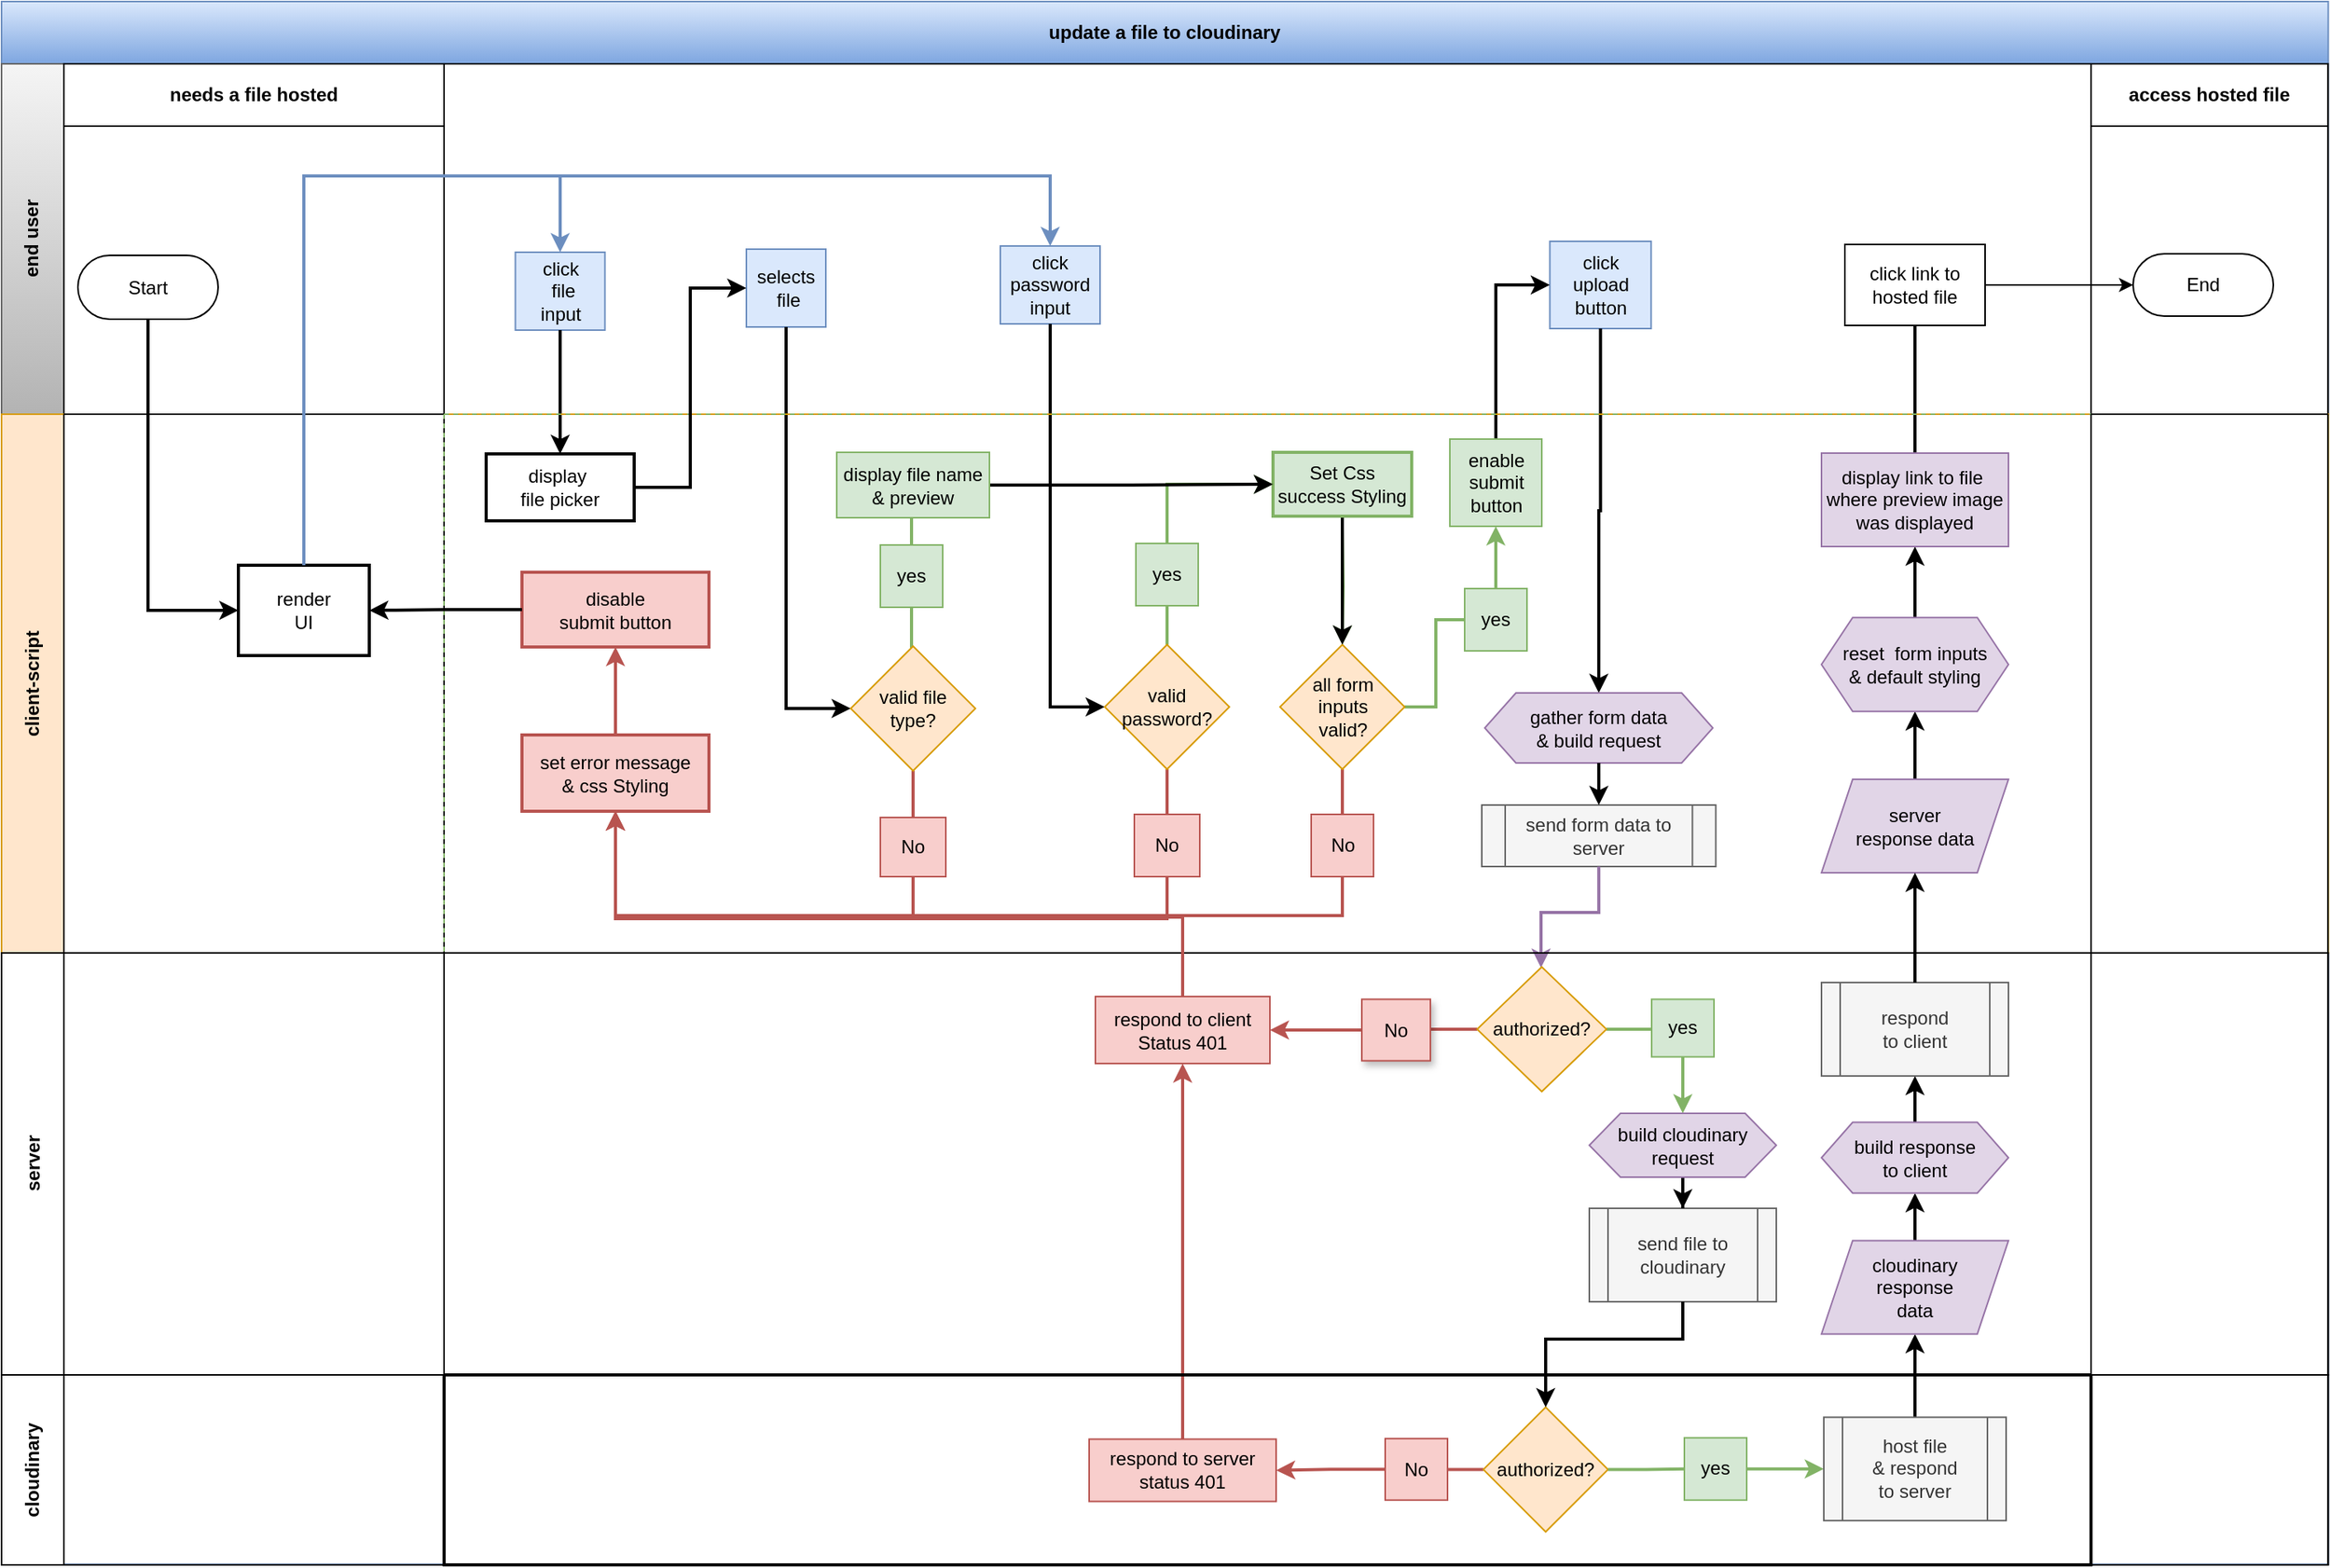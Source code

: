 <mxfile version="15.9.4" type="github">
  <diagram id="kgpKYQtTHZ0yAKxKKP6v" name="Page-1">
    <mxGraphModel dx="1369" dy="699" grid="0" gridSize="10" guides="1" tooltips="1" connect="1" arrows="1" fold="1" page="1" pageScale="1" pageWidth="850" pageHeight="1100" math="0" shadow="0">
      <root>
        <mxCell id="0" />
        <mxCell id="1" parent="0" />
        <mxCell id="3nuBFxr9cyL0pnOWT2aG-1" value="update a file to cloudinary" style="shape=table;childLayout=tableLayout;rowLines=0;columnLines=0;startSize=40;html=1;whiteSpace=wrap;collapsible=0;recursiveResize=0;expand=0;fontStyle=1;movable=0;strokeWidth=1;fillColor=#dae8fc;strokeColor=#6c8ebf;gradientColor=#7ea6e0;" parent="1" vertex="1">
          <mxGeometry x="40" y="34" width="1493.243" height="1003.595" as="geometry" />
        </mxCell>
        <mxCell id="3nuBFxr9cyL0pnOWT2aG-3" value="end user" style="swimlane;horizontal=0;points=[[0,0.5],[1,0.5]];portConstraint=eastwest;startSize=40;html=1;whiteSpace=wrap;collapsible=0;recursiveResize=0;expand=0;fillColor=#f5f5f5;gradientColor=#b3b3b3;strokeColor=#666666;" parent="3nuBFxr9cyL0pnOWT2aG-1" vertex="1">
          <mxGeometry y="40" width="1493.243" height="225" as="geometry" />
        </mxCell>
        <mxCell id="3nuBFxr9cyL0pnOWT2aG-4" value="needs a file hosted" style="swimlane;connectable=0;startSize=40;html=1;whiteSpace=wrap;collapsible=0;recursiveResize=0;expand=0;" parent="3nuBFxr9cyL0pnOWT2aG-3" vertex="1">
          <mxGeometry x="40" width="244" height="225" as="geometry">
            <mxRectangle width="244" height="225" as="alternateBounds" />
          </mxGeometry>
        </mxCell>
        <mxCell id="3nuBFxr9cyL0pnOWT2aG-6" value="Start" style="rounded=1;whiteSpace=wrap;html=1;arcSize=50;" parent="3nuBFxr9cyL0pnOWT2aG-4" vertex="1">
          <mxGeometry x="9" y="123" width="90" height="41" as="geometry" />
        </mxCell>
        <mxCell id="3nuBFxr9cyL0pnOWT2aG-8" value="" style="swimlane;connectable=0;startSize=225;html=1;whiteSpace=wrap;collapsible=0;recursiveResize=0;expand=0;swimlaneLine=1;shadow=0;" parent="3nuBFxr9cyL0pnOWT2aG-3" vertex="1">
          <mxGeometry x="284" width="1057" height="225" as="geometry">
            <mxRectangle width="1057" height="225" as="alternateBounds" />
          </mxGeometry>
        </mxCell>
        <mxCell id="3nuBFxr9cyL0pnOWT2aG-9" value="click&lt;br&gt;&amp;nbsp;file &lt;br&gt;input" style="rounded=0;whiteSpace=wrap;html=1;fillColor=#dae8fc;strokeColor=#6c8ebf;" parent="3nuBFxr9cyL0pnOWT2aG-8" vertex="1">
          <mxGeometry x="45.75" y="121" width="57.5" height="50" as="geometry" />
        </mxCell>
        <mxCell id="3nuBFxr9cyL0pnOWT2aG-10" value="selects&lt;br&gt;&amp;nbsp;file" style="rounded=0;whiteSpace=wrap;html=1;fillColor=#dae8fc;strokeColor=#6c8ebf;" parent="3nuBFxr9cyL0pnOWT2aG-8" vertex="1">
          <mxGeometry x="194" y="119" width="51" height="50" as="geometry" />
        </mxCell>
        <mxCell id="7seNP1Z2jiMKAIhSUA_z-25" value="click &lt;br&gt;upload &lt;br&gt;button" style="rounded=0;whiteSpace=wrap;html=1;fillColor=#dae8fc;strokeColor=#6c8ebf;" vertex="1" parent="3nuBFxr9cyL0pnOWT2aG-8">
          <mxGeometry x="709.68" y="114" width="65" height="56" as="geometry" />
        </mxCell>
        <mxCell id="7seNP1Z2jiMKAIhSUA_z-216" value="click password input" style="rounded=0;whiteSpace=wrap;html=1;fillColor=#dae8fc;strokeColor=#6c8ebf;" vertex="1" parent="3nuBFxr9cyL0pnOWT2aG-8">
          <mxGeometry x="357" y="117" width="64" height="50" as="geometry" />
        </mxCell>
        <mxCell id="3nuBFxr9cyL0pnOWT2aG-13" value="click link to hosted file" style="rounded=0;whiteSpace=wrap;html=1;" parent="3nuBFxr9cyL0pnOWT2aG-8" vertex="1">
          <mxGeometry x="899" y="116" width="90" height="52" as="geometry" />
        </mxCell>
        <mxCell id="3nuBFxr9cyL0pnOWT2aG-11" value="access hosted file" style="swimlane;connectable=0;startSize=40;html=1;whiteSpace=wrap;collapsible=0;recursiveResize=0;expand=0;" parent="3nuBFxr9cyL0pnOWT2aG-3" vertex="1">
          <mxGeometry x="1341" width="152" height="225" as="geometry">
            <mxRectangle width="152" height="225" as="alternateBounds" />
          </mxGeometry>
        </mxCell>
        <mxCell id="3nuBFxr9cyL0pnOWT2aG-14" value="End" style="rounded=1;whiteSpace=wrap;html=1;arcSize=50;" parent="3nuBFxr9cyL0pnOWT2aG-11" vertex="1">
          <mxGeometry x="27" y="122" width="90" height="40" as="geometry" />
        </mxCell>
        <mxCell id="3nuBFxr9cyL0pnOWT2aG-12" style="edgeStyle=orthogonalEdgeStyle;rounded=0;orthogonalLoop=1;jettySize=auto;html=1;" parent="3nuBFxr9cyL0pnOWT2aG-3" source="3nuBFxr9cyL0pnOWT2aG-13" target="3nuBFxr9cyL0pnOWT2aG-14" edge="1">
          <mxGeometry relative="1" as="geometry" />
        </mxCell>
        <mxCell id="3nuBFxr9cyL0pnOWT2aG-2" value="" style="edgeStyle=orthogonalEdgeStyle;rounded=0;orthogonalLoop=1;jettySize=auto;html=1;exitX=0.5;exitY=1;exitDx=0;exitDy=0;strokeWidth=2;entryX=0;entryY=0.5;entryDx=0;entryDy=0;" parent="3nuBFxr9cyL0pnOWT2aG-1" source="3nuBFxr9cyL0pnOWT2aG-6" target="7seNP1Z2jiMKAIhSUA_z-421" edge="1">
          <mxGeometry relative="1" as="geometry">
            <mxPoint x="177" y="200" as="sourcePoint" />
            <mxPoint x="171" y="408" as="targetPoint" />
          </mxGeometry>
        </mxCell>
        <mxCell id="7seNP1Z2jiMKAIhSUA_z-327" style="edgeStyle=orthogonalEdgeStyle;rounded=0;orthogonalLoop=1;jettySize=auto;html=1;exitX=0.5;exitY=0;exitDx=0;exitDy=0;entryX=0;entryY=0.5;entryDx=0;entryDy=0;strokeColor=#000000;strokeWidth=2;" edge="1" parent="3nuBFxr9cyL0pnOWT2aG-1" source="7seNP1Z2jiMKAIhSUA_z-201" target="7seNP1Z2jiMKAIhSUA_z-25">
          <mxGeometry relative="1" as="geometry" />
        </mxCell>
        <mxCell id="7seNP1Z2jiMKAIhSUA_z-315" style="edgeStyle=orthogonalEdgeStyle;rounded=0;orthogonalLoop=1;jettySize=auto;html=1;exitX=0.5;exitY=1;exitDx=0;exitDy=0;strokeColor=#000000;strokeWidth=2;entryX=0;entryY=0.5;entryDx=0;entryDy=0;" edge="1" parent="3nuBFxr9cyL0pnOWT2aG-1" source="7seNP1Z2jiMKAIhSUA_z-216" target="7seNP1Z2jiMKAIhSUA_z-224">
          <mxGeometry relative="1" as="geometry" />
        </mxCell>
        <mxCell id="7seNP1Z2jiMKAIhSUA_z-313" style="edgeStyle=orthogonalEdgeStyle;rounded=0;orthogonalLoop=1;jettySize=auto;html=1;exitX=0.5;exitY=1;exitDx=0;exitDy=0;strokeColor=#000000;strokeWidth=2;entryX=0;entryY=0.5;entryDx=0;entryDy=0;" edge="1" parent="3nuBFxr9cyL0pnOWT2aG-1" source="3nuBFxr9cyL0pnOWT2aG-10" target="7seNP1Z2jiMKAIhSUA_z-162">
          <mxGeometry relative="1" as="geometry" />
        </mxCell>
        <mxCell id="7seNP1Z2jiMKAIhSUA_z-328" style="edgeStyle=orthogonalEdgeStyle;rounded=0;orthogonalLoop=1;jettySize=auto;html=1;exitX=0.5;exitY=1;exitDx=0;exitDy=0;strokeColor=#000000;strokeWidth=2;entryX=0.5;entryY=0;entryDx=0;entryDy=0;" edge="1" parent="3nuBFxr9cyL0pnOWT2aG-1" source="7seNP1Z2jiMKAIhSUA_z-25" target="7seNP1Z2jiMKAIhSUA_z-385">
          <mxGeometry relative="1" as="geometry">
            <mxPoint x="1202.68" y="476.5" as="targetPoint" />
          </mxGeometry>
        </mxCell>
        <mxCell id="7seNP1Z2jiMKAIhSUA_z-420" style="edgeStyle=orthogonalEdgeStyle;rounded=0;orthogonalLoop=1;jettySize=auto;html=1;exitX=0.5;exitY=1;exitDx=0;exitDy=0;entryX=0.5;entryY=0;entryDx=0;entryDy=0;strokeColor=#000000;strokeWidth=2;" edge="1" parent="3nuBFxr9cyL0pnOWT2aG-1" source="3nuBFxr9cyL0pnOWT2aG-9" target="7seNP1Z2jiMKAIhSUA_z-418">
          <mxGeometry relative="1" as="geometry" />
        </mxCell>
        <mxCell id="7seNP1Z2jiMKAIhSUA_z-430" style="edgeStyle=orthogonalEdgeStyle;rounded=0;orthogonalLoop=1;jettySize=auto;html=1;exitX=0.5;exitY=0;exitDx=0;exitDy=0;entryX=0.5;entryY=1;entryDx=0;entryDy=0;endArrow=none;endFill=0;strokeColor=#000000;strokeWidth=2;" edge="1" parent="3nuBFxr9cyL0pnOWT2aG-1" source="7seNP1Z2jiMKAIhSUA_z-424" target="3nuBFxr9cyL0pnOWT2aG-13">
          <mxGeometry relative="1" as="geometry" />
        </mxCell>
        <mxCell id="3nuBFxr9cyL0pnOWT2aG-15" value="client-script" style="swimlane;horizontal=0;points=[[0,0.5],[1,0.5]];portConstraint=eastwest;startSize=40;html=1;whiteSpace=wrap;collapsible=0;recursiveResize=0;expand=0;strokeWidth=1;fillColor=#ffe6cc;strokeColor=#d79b00;" parent="3nuBFxr9cyL0pnOWT2aG-1" vertex="1">
          <mxGeometry y="265" width="1493.243" height="346" as="geometry" />
        </mxCell>
        <mxCell id="3nuBFxr9cyL0pnOWT2aG-16" value="" style="swimlane;connectable=0;startSize=0;html=1;whiteSpace=wrap;collapsible=0;recursiveResize=0;expand=0;" parent="3nuBFxr9cyL0pnOWT2aG-15" vertex="1">
          <mxGeometry x="40" width="244" height="346" as="geometry">
            <mxRectangle width="244" height="346" as="alternateBounds" />
          </mxGeometry>
        </mxCell>
        <mxCell id="7seNP1Z2jiMKAIhSUA_z-421" value="render&lt;br&gt;UI" style="whiteSpace=wrap;html=1;fixedSize=1;rounded=0;shadow=0;glass=0;sketch=0;strokeWidth=2;fillColor=default;gradientColor=none;" vertex="1" parent="3nuBFxr9cyL0pnOWT2aG-16">
          <mxGeometry x="112" y="97" width="84" height="58" as="geometry" />
        </mxCell>
        <mxCell id="3nuBFxr9cyL0pnOWT2aG-18" value="" style="swimlane;connectable=0;startSize=0;html=1;whiteSpace=wrap;collapsible=0;recursiveResize=0;expand=0;movable=0;strokeWidth=1;dashed=1;fillColor=#d5e8d4;strokeColor=#82b366;" parent="3nuBFxr9cyL0pnOWT2aG-15" vertex="1">
          <mxGeometry x="284" width="1057" height="346" as="geometry">
            <mxRectangle width="1057" height="346" as="alternateBounds" />
          </mxGeometry>
        </mxCell>
        <mxCell id="7seNP1Z2jiMKAIhSUA_z-335" style="edgeStyle=orthogonalEdgeStyle;rounded=0;orthogonalLoop=1;jettySize=auto;html=1;exitX=0.5;exitY=0;exitDx=0;exitDy=0;entryX=0.5;entryY=1;entryDx=0;entryDy=0;strokeColor=#82b366;strokeWidth=2;fillColor=#d5e8d4;endArrow=none;endFill=0;" edge="1" parent="3nuBFxr9cyL0pnOWT2aG-18" source="7seNP1Z2jiMKAIhSUA_z-162" target="7seNP1Z2jiMKAIhSUA_z-174">
          <mxGeometry relative="1" as="geometry" />
        </mxCell>
        <mxCell id="7seNP1Z2jiMKAIhSUA_z-339" style="edgeStyle=orthogonalEdgeStyle;rounded=0;orthogonalLoop=1;jettySize=auto;html=1;exitX=0.5;exitY=1;exitDx=0;exitDy=0;entryX=0.5;entryY=0;entryDx=0;entryDy=0;strokeColor=#b85450;strokeWidth=2;fillColor=#f8cecc;endArrow=none;endFill=0;" edge="1" parent="3nuBFxr9cyL0pnOWT2aG-18" source="7seNP1Z2jiMKAIhSUA_z-162" target="7seNP1Z2jiMKAIhSUA_z-164">
          <mxGeometry relative="1" as="geometry" />
        </mxCell>
        <mxCell id="7seNP1Z2jiMKAIhSUA_z-162" value="valid file &lt;br&gt;type?" style="rhombus;whiteSpace=wrap;html=1;fillColor=#ffe6cc;strokeColor=#d79b00;" vertex="1" parent="3nuBFxr9cyL0pnOWT2aG-18">
          <mxGeometry x="261" y="149" width="80" height="80" as="geometry" />
        </mxCell>
        <mxCell id="7seNP1Z2jiMKAIhSUA_z-322" style="edgeStyle=orthogonalEdgeStyle;rounded=0;orthogonalLoop=1;jettySize=auto;html=1;exitX=0.5;exitY=1;exitDx=0;exitDy=0;entryX=0.5;entryY=0;entryDx=0;entryDy=0;strokeColor=#b85450;strokeWidth=2;fillColor=#f8cecc;endArrow=none;endFill=0;" edge="1" parent="3nuBFxr9cyL0pnOWT2aG-18" source="7seNP1Z2jiMKAIhSUA_z-186" target="7seNP1Z2jiMKAIhSUA_z-188">
          <mxGeometry relative="1" as="geometry" />
        </mxCell>
        <mxCell id="7seNP1Z2jiMKAIhSUA_z-325" style="edgeStyle=orthogonalEdgeStyle;rounded=0;orthogonalLoop=1;jettySize=auto;html=1;exitX=1;exitY=0.5;exitDx=0;exitDy=0;entryX=0;entryY=0.5;entryDx=0;entryDy=0;strokeColor=#82b366;strokeWidth=2;fillColor=#d5e8d4;endArrow=none;endFill=0;" edge="1" parent="3nuBFxr9cyL0pnOWT2aG-18" source="7seNP1Z2jiMKAIhSUA_z-186" target="7seNP1Z2jiMKAIhSUA_z-189">
          <mxGeometry relative="1" as="geometry" />
        </mxCell>
        <mxCell id="7seNP1Z2jiMKAIhSUA_z-186" value="all form&lt;br&gt;inputs&lt;br&gt;valid?" style="rhombus;whiteSpace=wrap;html=1;fillColor=#ffe6cc;strokeColor=#d79b00;" vertex="1" parent="3nuBFxr9cyL0pnOWT2aG-18">
          <mxGeometry x="536.5" y="148" width="80" height="80" as="geometry" />
        </mxCell>
        <mxCell id="7seNP1Z2jiMKAIhSUA_z-323" style="edgeStyle=orthogonalEdgeStyle;rounded=0;orthogonalLoop=1;jettySize=auto;html=1;entryX=0.5;entryY=1;entryDx=0;entryDy=0;strokeColor=#b85450;strokeWidth=2;fillColor=#f8cecc;" edge="1" parent="3nuBFxr9cyL0pnOWT2aG-18" source="7seNP1Z2jiMKAIhSUA_z-188" target="7seNP1Z2jiMKAIhSUA_z-415">
          <mxGeometry relative="1" as="geometry">
            <mxPoint x="234" y="145" as="targetPoint" />
            <Array as="points">
              <mxPoint x="577" y="322" />
              <mxPoint x="110" y="322" />
            </Array>
          </mxGeometry>
        </mxCell>
        <mxCell id="7seNP1Z2jiMKAIhSUA_z-188" value="No" style="whiteSpace=wrap;html=1;fillColor=#f8cecc;strokeColor=#b85450;" vertex="1" parent="3nuBFxr9cyL0pnOWT2aG-18">
          <mxGeometry x="556.5" y="257" width="40" height="40" as="geometry" />
        </mxCell>
        <mxCell id="7seNP1Z2jiMKAIhSUA_z-326" style="edgeStyle=orthogonalEdgeStyle;rounded=0;orthogonalLoop=1;jettySize=auto;html=1;exitX=0.5;exitY=0;exitDx=0;exitDy=0;entryX=0.5;entryY=1;entryDx=0;entryDy=0;strokeColor=#82b366;strokeWidth=2;fillColor=#d5e8d4;" edge="1" parent="3nuBFxr9cyL0pnOWT2aG-18" source="7seNP1Z2jiMKAIhSUA_z-189" target="7seNP1Z2jiMKAIhSUA_z-201">
          <mxGeometry relative="1" as="geometry" />
        </mxCell>
        <mxCell id="7seNP1Z2jiMKAIhSUA_z-189" value="yes" style="whiteSpace=wrap;html=1;fillColor=#d5e8d4;strokeColor=#82b366;" vertex="1" parent="3nuBFxr9cyL0pnOWT2aG-18">
          <mxGeometry x="655" y="112" width="40" height="40" as="geometry" />
        </mxCell>
        <mxCell id="7seNP1Z2jiMKAIhSUA_z-337" style="edgeStyle=orthogonalEdgeStyle;rounded=0;orthogonalLoop=1;jettySize=auto;html=1;exitX=0.5;exitY=0;exitDx=0;exitDy=0;strokeColor=#82b366;strokeWidth=2;fillColor=#d5e8d4;entryX=0.5;entryY=1;entryDx=0;entryDy=0;endArrow=none;endFill=0;" edge="1" parent="3nuBFxr9cyL0pnOWT2aG-18" source="7seNP1Z2jiMKAIhSUA_z-224" target="7seNP1Z2jiMKAIhSUA_z-226">
          <mxGeometry relative="1" as="geometry" />
        </mxCell>
        <mxCell id="7seNP1Z2jiMKAIhSUA_z-341" style="edgeStyle=orthogonalEdgeStyle;rounded=0;orthogonalLoop=1;jettySize=auto;html=1;exitX=0.5;exitY=1;exitDx=0;exitDy=0;entryX=0.5;entryY=0;entryDx=0;entryDy=0;strokeColor=#b85450;strokeWidth=2;fillColor=#f8cecc;endArrow=none;endFill=0;" edge="1" parent="3nuBFxr9cyL0pnOWT2aG-18" source="7seNP1Z2jiMKAIhSUA_z-224" target="7seNP1Z2jiMKAIhSUA_z-225">
          <mxGeometry relative="1" as="geometry" />
        </mxCell>
        <mxCell id="7seNP1Z2jiMKAIhSUA_z-224" value="valid&lt;br&gt;password?" style="rhombus;whiteSpace=wrap;html=1;fillColor=#ffe6cc;strokeColor=#d79b00;" vertex="1" parent="3nuBFxr9cyL0pnOWT2aG-18">
          <mxGeometry x="424" y="148" width="80" height="80" as="geometry" />
        </mxCell>
        <mxCell id="7seNP1Z2jiMKAIhSUA_z-342" style="edgeStyle=orthogonalEdgeStyle;rounded=0;orthogonalLoop=1;jettySize=auto;html=1;exitX=0.5;exitY=1;exitDx=0;exitDy=0;entryX=0.5;entryY=1;entryDx=0;entryDy=0;strokeColor=#b85450;strokeWidth=2;fillColor=#f8cecc;" edge="1" parent="3nuBFxr9cyL0pnOWT2aG-18" source="7seNP1Z2jiMKAIhSUA_z-225" target="7seNP1Z2jiMKAIhSUA_z-415">
          <mxGeometry relative="1" as="geometry">
            <mxPoint x="234" y="145" as="targetPoint" />
            <Array as="points">
              <mxPoint x="464" y="324" />
              <mxPoint x="110" y="324" />
            </Array>
          </mxGeometry>
        </mxCell>
        <mxCell id="7seNP1Z2jiMKAIhSUA_z-225" value="No" style="whiteSpace=wrap;html=1;fillColor=#f8cecc;strokeColor=#b85450;" vertex="1" parent="3nuBFxr9cyL0pnOWT2aG-18">
          <mxGeometry x="443" y="257" width="42" height="40" as="geometry" />
        </mxCell>
        <mxCell id="7seNP1Z2jiMKAIhSUA_z-414" style="edgeStyle=orthogonalEdgeStyle;rounded=0;orthogonalLoop=1;jettySize=auto;html=1;exitX=0.5;exitY=0;exitDx=0;exitDy=0;entryX=0;entryY=0.5;entryDx=0;entryDy=0;strokeColor=#82b366;strokeWidth=2;fillColor=#d5e8d4;" edge="1" parent="3nuBFxr9cyL0pnOWT2aG-18" source="7seNP1Z2jiMKAIhSUA_z-226" target="7seNP1Z2jiMKAIhSUA_z-410">
          <mxGeometry relative="1" as="geometry" />
        </mxCell>
        <mxCell id="7seNP1Z2jiMKAIhSUA_z-226" value="yes" style="whiteSpace=wrap;html=1;fillColor=#d5e8d4;strokeColor=#82b366;" vertex="1" parent="3nuBFxr9cyL0pnOWT2aG-18">
          <mxGeometry x="444" y="83" width="40" height="40" as="geometry" />
        </mxCell>
        <mxCell id="7seNP1Z2jiMKAIhSUA_z-340" style="edgeStyle=orthogonalEdgeStyle;rounded=0;orthogonalLoop=1;jettySize=auto;html=1;exitX=0.5;exitY=1;exitDx=0;exitDy=0;entryX=0.5;entryY=1;entryDx=0;entryDy=0;strokeColor=#b85450;strokeWidth=2;fillColor=#f8cecc;" edge="1" parent="3nuBFxr9cyL0pnOWT2aG-18" source="7seNP1Z2jiMKAIhSUA_z-164" target="7seNP1Z2jiMKAIhSUA_z-415">
          <mxGeometry relative="1" as="geometry">
            <mxPoint x="234" y="145" as="targetPoint" />
            <Array as="points">
              <mxPoint x="301" y="322" />
              <mxPoint x="110" y="322" />
            </Array>
          </mxGeometry>
        </mxCell>
        <mxCell id="7seNP1Z2jiMKAIhSUA_z-164" value="No" style="whiteSpace=wrap;html=1;fillColor=#f8cecc;strokeColor=#b85450;" vertex="1" parent="3nuBFxr9cyL0pnOWT2aG-18">
          <mxGeometry x="280" y="259" width="42" height="38" as="geometry" />
        </mxCell>
        <mxCell id="7seNP1Z2jiMKAIhSUA_z-427" value="" style="edgeStyle=orthogonalEdgeStyle;rounded=0;orthogonalLoop=1;jettySize=auto;html=1;strokeColor=#82b366;strokeWidth=2;fillColor=#d5e8d4;" edge="1" parent="3nuBFxr9cyL0pnOWT2aG-18" source="7seNP1Z2jiMKAIhSUA_z-174" target="7seNP1Z2jiMKAIhSUA_z-426">
          <mxGeometry relative="1" as="geometry" />
        </mxCell>
        <mxCell id="7seNP1Z2jiMKAIhSUA_z-174" value="yes" style="whiteSpace=wrap;html=1;fillColor=#d5e8d4;strokeColor=#82b366;shadow=0;" vertex="1" parent="3nuBFxr9cyL0pnOWT2aG-18">
          <mxGeometry x="280" y="84" width="40" height="40" as="geometry" />
        </mxCell>
        <mxCell id="7seNP1Z2jiMKAIhSUA_z-321" style="edgeStyle=orthogonalEdgeStyle;rounded=0;orthogonalLoop=1;jettySize=auto;html=1;exitX=0.5;exitY=1;exitDx=0;exitDy=0;strokeColor=#82b366;strokeWidth=2;fillColor=#d5e8d4;" edge="1" parent="3nuBFxr9cyL0pnOWT2aG-18" target="7seNP1Z2jiMKAIhSUA_z-186">
          <mxGeometry relative="1" as="geometry">
            <mxPoint x="576.5" y="72" as="sourcePoint" />
          </mxGeometry>
        </mxCell>
        <mxCell id="7seNP1Z2jiMKAIhSUA_z-201" value="enable&lt;br&gt;submit&lt;br&gt;button" style="whiteSpace=wrap;html=1;fillColor=#d5e8d4;strokeColor=#82b366;shadow=0;sketch=0;" vertex="1" parent="3nuBFxr9cyL0pnOWT2aG-18">
          <mxGeometry x="645.5" y="16" width="59" height="56" as="geometry" />
        </mxCell>
        <mxCell id="7seNP1Z2jiMKAIhSUA_z-369" value="send form data to server" style="shape=process;whiteSpace=wrap;html=1;backgroundOutline=1;rounded=0;fillColor=#f5f5f5;fontColor=#333333;strokeColor=#666666;" vertex="1" parent="3nuBFxr9cyL0pnOWT2aG-18">
          <mxGeometry x="666" y="251" width="150.18" height="39.5" as="geometry" />
        </mxCell>
        <mxCell id="7seNP1Z2jiMKAIhSUA_z-385" value="gather form data&lt;br&gt;&amp;amp; build request" style="shape=hexagon;perimeter=hexagonPerimeter2;whiteSpace=wrap;html=1;fixedSize=1;rounded=0;shadow=0;glass=0;sketch=0;strokeWidth=1;fillColor=#e1d5e7;strokeColor=#9673a6;" vertex="1" parent="3nuBFxr9cyL0pnOWT2aG-18">
          <mxGeometry x="667.91" y="179" width="146.36" height="45" as="geometry" />
        </mxCell>
        <mxCell id="7seNP1Z2jiMKAIhSUA_z-370" value="" style="edgeStyle=orthogonalEdgeStyle;rounded=0;orthogonalLoop=1;jettySize=auto;html=1;strokeColor=#000000;strokeWidth=2;exitX=0.5;exitY=1;exitDx=0;exitDy=0;" edge="1" parent="3nuBFxr9cyL0pnOWT2aG-18" source="7seNP1Z2jiMKAIhSUA_z-385" target="7seNP1Z2jiMKAIhSUA_z-369">
          <mxGeometry relative="1" as="geometry">
            <mxPoint x="699.18" y="225.5" as="sourcePoint" />
          </mxGeometry>
        </mxCell>
        <mxCell id="7seNP1Z2jiMKAIhSUA_z-423" value="" style="edgeStyle=orthogonalEdgeStyle;rounded=0;orthogonalLoop=1;jettySize=auto;html=1;strokeColor=#000000;strokeWidth=2;" edge="1" parent="3nuBFxr9cyL0pnOWT2aG-18" source="7seNP1Z2jiMKAIhSUA_z-408" target="7seNP1Z2jiMKAIhSUA_z-422">
          <mxGeometry relative="1" as="geometry" />
        </mxCell>
        <mxCell id="7seNP1Z2jiMKAIhSUA_z-408" value="server &lt;br&gt;response data" style="shape=parallelogram;perimeter=parallelogramPerimeter;whiteSpace=wrap;html=1;fixedSize=1;fillColor=#e1d5e7;strokeColor=#9673a6;rounded=0;shadow=0;glass=0;sketch=0;strokeWidth=1;" vertex="1" parent="3nuBFxr9cyL0pnOWT2aG-18">
          <mxGeometry x="884" y="234.5" width="120" height="60" as="geometry" />
        </mxCell>
        <mxCell id="7seNP1Z2jiMKAIhSUA_z-411" value="" style="edgeStyle=orthogonalEdgeStyle;rounded=0;orthogonalLoop=1;jettySize=auto;html=1;strokeColor=#000000;strokeWidth=2;" edge="1" parent="3nuBFxr9cyL0pnOWT2aG-18" source="7seNP1Z2jiMKAIhSUA_z-410" target="7seNP1Z2jiMKAIhSUA_z-186">
          <mxGeometry relative="1" as="geometry" />
        </mxCell>
        <mxCell id="7seNP1Z2jiMKAIhSUA_z-410" value="&lt;font face=&quot;helvetica&quot;&gt;Set Css&lt;br&gt;success Styling&lt;br&gt;&lt;/font&gt;" style="whiteSpace=wrap;html=1;fixedSize=1;rounded=0;shadow=0;glass=0;sketch=0;strokeWidth=2;fillColor=#d5e8d4;strokeColor=#82b366;" vertex="1" parent="3nuBFxr9cyL0pnOWT2aG-18">
          <mxGeometry x="532" y="24.5" width="89" height="41" as="geometry" />
        </mxCell>
        <mxCell id="7seNP1Z2jiMKAIhSUA_z-417" style="edgeStyle=orthogonalEdgeStyle;rounded=0;orthogonalLoop=1;jettySize=auto;html=1;exitX=0.5;exitY=0;exitDx=0;exitDy=0;entryX=0.5;entryY=1;entryDx=0;entryDy=0;strokeColor=#b85450;strokeWidth=2;fillColor=#f8cecc;" edge="1" parent="3nuBFxr9cyL0pnOWT2aG-18" source="7seNP1Z2jiMKAIhSUA_z-415" target="7seNP1Z2jiMKAIhSUA_z-416">
          <mxGeometry relative="1" as="geometry" />
        </mxCell>
        <mxCell id="7seNP1Z2jiMKAIhSUA_z-415" value="set error message&lt;br&gt;&amp;amp; css Styling" style="whiteSpace=wrap;html=1;fixedSize=1;rounded=0;shadow=0;glass=0;sketch=0;strokeWidth=2;fillColor=#f8cecc;strokeColor=#b85450;" vertex="1" parent="3nuBFxr9cyL0pnOWT2aG-18">
          <mxGeometry x="50" y="206" width="120" height="49" as="geometry" />
        </mxCell>
        <mxCell id="7seNP1Z2jiMKAIhSUA_z-416" value="disable&lt;br&gt;submit button" style="whiteSpace=wrap;html=1;fixedSize=1;rounded=0;shadow=0;glass=0;sketch=0;strokeWidth=2;fillColor=#f8cecc;strokeColor=#b85450;" vertex="1" parent="3nuBFxr9cyL0pnOWT2aG-18">
          <mxGeometry x="50" y="101.5" width="120" height="48" as="geometry" />
        </mxCell>
        <mxCell id="7seNP1Z2jiMKAIhSUA_z-418" value="display&amp;nbsp;&lt;br&gt;file picker" style="whiteSpace=wrap;html=1;fixedSize=1;rounded=0;shadow=0;glass=0;sketch=0;strokeWidth=2;fillColor=default;gradientColor=none;" vertex="1" parent="3nuBFxr9cyL0pnOWT2aG-18">
          <mxGeometry x="27" y="25.5" width="95" height="43" as="geometry" />
        </mxCell>
        <mxCell id="7seNP1Z2jiMKAIhSUA_z-425" value="" style="edgeStyle=orthogonalEdgeStyle;rounded=0;orthogonalLoop=1;jettySize=auto;html=1;strokeColor=#000000;strokeWidth=2;" edge="1" parent="3nuBFxr9cyL0pnOWT2aG-18" source="7seNP1Z2jiMKAIhSUA_z-422" target="7seNP1Z2jiMKAIhSUA_z-424">
          <mxGeometry relative="1" as="geometry" />
        </mxCell>
        <mxCell id="7seNP1Z2jiMKAIhSUA_z-422" value="reset&amp;nbsp; form inputs&lt;br&gt;&amp;amp; default styling" style="shape=hexagon;perimeter=hexagonPerimeter2;whiteSpace=wrap;html=1;fixedSize=1;fillColor=#e1d5e7;strokeColor=#9673a6;rounded=0;shadow=0;glass=0;sketch=0;strokeWidth=1;" vertex="1" parent="3nuBFxr9cyL0pnOWT2aG-18">
          <mxGeometry x="884" y="130.63" width="120" height="60.25" as="geometry" />
        </mxCell>
        <mxCell id="7seNP1Z2jiMKAIhSUA_z-424" value="display link to file&amp;nbsp;&lt;br&gt;where preview image&lt;br&gt;was displayed" style="whiteSpace=wrap;html=1;fillColor=#e1d5e7;strokeColor=#9673a6;rounded=0;shadow=0;glass=0;sketch=0;strokeWidth=1;" vertex="1" parent="3nuBFxr9cyL0pnOWT2aG-18">
          <mxGeometry x="884" y="25.005" width="120" height="60" as="geometry" />
        </mxCell>
        <mxCell id="7seNP1Z2jiMKAIhSUA_z-428" style="edgeStyle=orthogonalEdgeStyle;rounded=0;orthogonalLoop=1;jettySize=auto;html=1;exitX=1;exitY=0.5;exitDx=0;exitDy=0;entryX=0;entryY=0.5;entryDx=0;entryDy=0;strokeColor=#000000;strokeWidth=2;" edge="1" parent="3nuBFxr9cyL0pnOWT2aG-18" source="7seNP1Z2jiMKAIhSUA_z-426" target="7seNP1Z2jiMKAIhSUA_z-410">
          <mxGeometry relative="1" as="geometry" />
        </mxCell>
        <mxCell id="7seNP1Z2jiMKAIhSUA_z-426" value="display file name &amp;amp; preview" style="whiteSpace=wrap;html=1;fillColor=#d5e8d4;strokeColor=#82b366;shadow=0;" vertex="1" parent="3nuBFxr9cyL0pnOWT2aG-18">
          <mxGeometry x="252" y="24.5" width="98" height="42" as="geometry" />
        </mxCell>
        <mxCell id="3nuBFxr9cyL0pnOWT2aG-23" value="" style="swimlane;connectable=0;startSize=0;html=1;whiteSpace=wrap;collapsible=0;recursiveResize=0;expand=0;" parent="3nuBFxr9cyL0pnOWT2aG-15" vertex="1">
          <mxGeometry x="1341" width="152" height="346" as="geometry">
            <mxRectangle width="152" height="346" as="alternateBounds" />
          </mxGeometry>
        </mxCell>
        <mxCell id="7seNP1Z2jiMKAIhSUA_z-312" style="edgeStyle=orthogonalEdgeStyle;rounded=0;orthogonalLoop=1;jettySize=auto;html=1;exitX=0;exitY=0.5;exitDx=0;exitDy=0;entryX=1;entryY=0.5;entryDx=0;entryDy=0;strokeColor=#000000;strokeWidth=2;" edge="1" parent="3nuBFxr9cyL0pnOWT2aG-15" source="7seNP1Z2jiMKAIhSUA_z-416" target="7seNP1Z2jiMKAIhSUA_z-421">
          <mxGeometry relative="1" as="geometry">
            <mxPoint x="302" y="125" as="sourcePoint" />
            <mxPoint x="251" y="125.5" as="targetPoint" />
          </mxGeometry>
        </mxCell>
        <mxCell id="7seNP1Z2jiMKAIhSUA_z-297" style="edgeStyle=orthogonalEdgeStyle;orthogonalLoop=1;jettySize=auto;html=1;exitX=0.5;exitY=1;exitDx=0;exitDy=0;strokeWidth=2;fillColor=#e1d5e7;strokeColor=#9673a6;rounded=0;" edge="1" parent="3nuBFxr9cyL0pnOWT2aG-1" source="7seNP1Z2jiMKAIhSUA_z-369" target="7seNP1Z2jiMKAIhSUA_z-160">
          <mxGeometry relative="1" as="geometry">
            <mxPoint x="1225.5" y="834" as="targetPoint" />
            <Array as="points">
              <mxPoint x="1025" y="585" />
              <mxPoint x="988" y="585" />
            </Array>
          </mxGeometry>
        </mxCell>
        <mxCell id="7seNP1Z2jiMKAIhSUA_z-399" style="edgeStyle=orthogonalEdgeStyle;rounded=0;orthogonalLoop=1;jettySize=auto;html=1;exitX=0.5;exitY=0;exitDx=0;exitDy=0;entryX=0.5;entryY=1;entryDx=0;entryDy=0;strokeColor=#b85450;strokeWidth=2;fillColor=#f8cecc;" edge="1" parent="3nuBFxr9cyL0pnOWT2aG-1" source="7seNP1Z2jiMKAIhSUA_z-397" target="7seNP1Z2jiMKAIhSUA_z-270">
          <mxGeometry relative="1" as="geometry" />
        </mxCell>
        <mxCell id="7seNP1Z2jiMKAIhSUA_z-403" value="" style="edgeStyle=orthogonalEdgeStyle;rounded=0;orthogonalLoop=1;jettySize=auto;html=1;strokeColor=#000000;strokeWidth=2;fillColor=#d5e8d4;" edge="1" parent="3nuBFxr9cyL0pnOWT2aG-1" source="7seNP1Z2jiMKAIhSUA_z-362" target="7seNP1Z2jiMKAIhSUA_z-402">
          <mxGeometry relative="1" as="geometry" />
        </mxCell>
        <mxCell id="7seNP1Z2jiMKAIhSUA_z-1" value="server" style="swimlane;horizontal=0;points=[[0,0.5],[1,0.5]];portConstraint=eastwest;startSize=40;html=1;whiteSpace=wrap;collapsible=0;recursiveResize=0;expand=0;swimlaneFillColor=none;gradientColor=none;fillColor=default;" vertex="1" parent="3nuBFxr9cyL0pnOWT2aG-1">
          <mxGeometry y="611" width="1493.243" height="271" as="geometry" />
        </mxCell>
        <mxCell id="7seNP1Z2jiMKAIhSUA_z-2" value="" style="swimlane;connectable=0;startSize=0;html=1;whiteSpace=wrap;collapsible=0;recursiveResize=0;expand=0;" vertex="1" parent="7seNP1Z2jiMKAIhSUA_z-1">
          <mxGeometry x="40" width="244" height="271" as="geometry">
            <mxRectangle width="244" height="271" as="alternateBounds" />
          </mxGeometry>
        </mxCell>
        <mxCell id="7seNP1Z2jiMKAIhSUA_z-4" value="" style="swimlane;connectable=0;startSize=0;html=1;whiteSpace=wrap;collapsible=0;recursiveResize=0;expand=0;perimeter=trianglePerimeter;strokeWidth=1;dashed=1;" vertex="1" parent="7seNP1Z2jiMKAIhSUA_z-1">
          <mxGeometry x="284" width="1057" height="271" as="geometry">
            <mxRectangle width="1057" height="271" as="alternateBounds" />
          </mxGeometry>
        </mxCell>
        <mxCell id="7seNP1Z2jiMKAIhSUA_z-306" style="edgeStyle=orthogonalEdgeStyle;rounded=0;orthogonalLoop=1;jettySize=auto;html=1;exitX=0;exitY=0.5;exitDx=0;exitDy=0;entryX=1;entryY=0.5;entryDx=0;entryDy=0;strokeColor=#b85450;strokeWidth=2;fillColor=#f8cecc;endArrow=none;endFill=0;" edge="1" parent="7seNP1Z2jiMKAIhSUA_z-4" source="7seNP1Z2jiMKAIhSUA_z-160" target="7seNP1Z2jiMKAIhSUA_z-248">
          <mxGeometry relative="1" as="geometry" />
        </mxCell>
        <mxCell id="7seNP1Z2jiMKAIhSUA_z-392" style="edgeStyle=orthogonalEdgeStyle;rounded=0;orthogonalLoop=1;jettySize=auto;html=1;exitX=1;exitY=0.5;exitDx=0;exitDy=0;entryX=0;entryY=0.5;entryDx=0;entryDy=0;strokeColor=#82b366;strokeWidth=2;fillColor=#d5e8d4;endArrow=none;endFill=0;" edge="1" parent="7seNP1Z2jiMKAIhSUA_z-4" source="7seNP1Z2jiMKAIhSUA_z-160" target="7seNP1Z2jiMKAIhSUA_z-253">
          <mxGeometry relative="1" as="geometry" />
        </mxCell>
        <mxCell id="7seNP1Z2jiMKAIhSUA_z-160" value="authorized?" style="rhombus;whiteSpace=wrap;html=1;rounded=0;shadow=0;glass=0;sketch=0;fillColor=#ffe6cc;strokeColor=#d79b00;" vertex="1" parent="7seNP1Z2jiMKAIhSUA_z-4">
          <mxGeometry x="663.0" y="9" width="83" height="80" as="geometry" />
        </mxCell>
        <mxCell id="7seNP1Z2jiMKAIhSUA_z-333" style="edgeStyle=orthogonalEdgeStyle;rounded=0;orthogonalLoop=1;jettySize=auto;html=1;exitX=0;exitY=0.5;exitDx=0;exitDy=0;entryX=1;entryY=0.5;entryDx=0;entryDy=0;strokeColor=#b85450;strokeWidth=2;fillColor=#f8cecc;" edge="1" parent="7seNP1Z2jiMKAIhSUA_z-4" source="7seNP1Z2jiMKAIhSUA_z-248" target="7seNP1Z2jiMKAIhSUA_z-270">
          <mxGeometry relative="1" as="geometry" />
        </mxCell>
        <mxCell id="7seNP1Z2jiMKAIhSUA_z-248" value="No" style="whiteSpace=wrap;html=1;fillColor=#f8cecc;strokeColor=#b85450;shadow=1;" vertex="1" parent="7seNP1Z2jiMKAIhSUA_z-4">
          <mxGeometry x="589.0" y="29.75" width="44" height="39.5" as="geometry" />
        </mxCell>
        <mxCell id="7seNP1Z2jiMKAIhSUA_z-388" value="" style="edgeStyle=orthogonalEdgeStyle;rounded=0;orthogonalLoop=1;jettySize=auto;html=1;strokeColor=#82b366;strokeWidth=2;exitX=0.5;exitY=1;exitDx=0;exitDy=0;fillColor=#d5e8d4;" edge="1" parent="7seNP1Z2jiMKAIhSUA_z-4" source="7seNP1Z2jiMKAIhSUA_z-253" target="7seNP1Z2jiMKAIhSUA_z-387">
          <mxGeometry relative="1" as="geometry" />
        </mxCell>
        <mxCell id="7seNP1Z2jiMKAIhSUA_z-253" value="yes" style="whiteSpace=wrap;html=1;fillColor=#d5e8d4;strokeColor=#82b366;" vertex="1" parent="7seNP1Z2jiMKAIhSUA_z-4">
          <mxGeometry x="775.0" y="29.75" width="40" height="37" as="geometry" />
        </mxCell>
        <mxCell id="7seNP1Z2jiMKAIhSUA_z-270" value="respond to client&lt;br&gt;Status 401" style="whiteSpace=wrap;html=1;fillColor=#f8cecc;strokeColor=#b85450;" vertex="1" parent="7seNP1Z2jiMKAIhSUA_z-4">
          <mxGeometry x="418.0" y="28" width="112" height="43" as="geometry" />
        </mxCell>
        <mxCell id="7seNP1Z2jiMKAIhSUA_z-374" value="send file to cloudinary" style="shape=process;whiteSpace=wrap;html=1;backgroundOutline=1;fillColor=#f5f5f5;strokeColor=#666666;fontColor=#333333;" vertex="1" parent="7seNP1Z2jiMKAIhSUA_z-4">
          <mxGeometry x="735.0" y="164.01" width="120" height="60" as="geometry" />
        </mxCell>
        <mxCell id="7seNP1Z2jiMKAIhSUA_z-395" style="edgeStyle=orthogonalEdgeStyle;rounded=0;orthogonalLoop=1;jettySize=auto;html=1;exitX=0.5;exitY=1;exitDx=0;exitDy=0;strokeColor=#000000;strokeWidth=2;fillColor=#d5e8d4;" edge="1" parent="7seNP1Z2jiMKAIhSUA_z-4" source="7seNP1Z2jiMKAIhSUA_z-387" target="7seNP1Z2jiMKAIhSUA_z-374">
          <mxGeometry relative="1" as="geometry" />
        </mxCell>
        <mxCell id="7seNP1Z2jiMKAIhSUA_z-387" value="build cloudinary request" style="shape=hexagon;perimeter=hexagonPerimeter2;whiteSpace=wrap;html=1;fixedSize=1;fillColor=#e1d5e7;strokeColor=#9673a6;" vertex="1" parent="7seNP1Z2jiMKAIhSUA_z-4">
          <mxGeometry x="735.0" y="103" width="120" height="41" as="geometry" />
        </mxCell>
        <mxCell id="7seNP1Z2jiMKAIhSUA_z-405" value="" style="edgeStyle=orthogonalEdgeStyle;rounded=0;orthogonalLoop=1;jettySize=auto;html=1;strokeColor=#000000;strokeWidth=2;fillColor=#d5e8d4;" edge="1" parent="7seNP1Z2jiMKAIhSUA_z-4" source="7seNP1Z2jiMKAIhSUA_z-402" target="7seNP1Z2jiMKAIhSUA_z-404">
          <mxGeometry relative="1" as="geometry" />
        </mxCell>
        <mxCell id="7seNP1Z2jiMKAIhSUA_z-402" value="cloudinary&lt;br&gt;response&lt;br&gt;data" style="shape=parallelogram;perimeter=parallelogramPerimeter;whiteSpace=wrap;html=1;fixedSize=1;fillColor=#e1d5e7;strokeColor=#9673a6;rounded=0;shadow=0;glass=0;sketch=0;strokeWidth=1;" vertex="1" parent="7seNP1Z2jiMKAIhSUA_z-4">
          <mxGeometry x="884" y="184.755" width="120" height="60" as="geometry" />
        </mxCell>
        <mxCell id="7seNP1Z2jiMKAIhSUA_z-407" value="" style="edgeStyle=orthogonalEdgeStyle;rounded=0;orthogonalLoop=1;jettySize=auto;html=1;strokeColor=#000000;strokeWidth=2;" edge="1" parent="7seNP1Z2jiMKAIhSUA_z-4" source="7seNP1Z2jiMKAIhSUA_z-404" target="7seNP1Z2jiMKAIhSUA_z-406">
          <mxGeometry relative="1" as="geometry" />
        </mxCell>
        <mxCell id="7seNP1Z2jiMKAIhSUA_z-404" value="build response&lt;br&gt;to client" style="shape=hexagon;perimeter=hexagonPerimeter2;whiteSpace=wrap;html=1;fixedSize=1;fillColor=#e1d5e7;strokeColor=#9673a6;rounded=0;shadow=0;glass=0;sketch=0;strokeWidth=1;" vertex="1" parent="7seNP1Z2jiMKAIhSUA_z-4">
          <mxGeometry x="884" y="108.75" width="120" height="45.5" as="geometry" />
        </mxCell>
        <mxCell id="7seNP1Z2jiMKAIhSUA_z-406" value="respond&lt;br&gt;to client" style="shape=process;whiteSpace=wrap;html=1;backgroundOutline=1;fillColor=#f5f5f5;strokeColor=#666666;rounded=0;shadow=0;glass=0;sketch=0;strokeWidth=1;fontColor=#333333;" vertex="1" parent="7seNP1Z2jiMKAIhSUA_z-4">
          <mxGeometry x="884" y="19" width="120" height="60" as="geometry" />
        </mxCell>
        <mxCell id="7seNP1Z2jiMKAIhSUA_z-9" value="" style="swimlane;connectable=0;startSize=0;html=1;whiteSpace=wrap;collapsible=0;recursiveResize=0;expand=0;" vertex="1" parent="7seNP1Z2jiMKAIhSUA_z-1">
          <mxGeometry x="1341" width="152" height="271" as="geometry">
            <mxRectangle width="152" height="271" as="alternateBounds" />
          </mxGeometry>
        </mxCell>
        <mxCell id="7seNP1Z2jiMKAIhSUA_z-130" value="cloudinary" style="swimlane;horizontal=0;points=[[0,0.5],[1,0.5]];portConstraint=eastwest;startSize=40;html=1;whiteSpace=wrap;collapsible=0;recursiveResize=0;expand=0;swimlaneFillColor=none;gradientColor=none;fillColor=default;" vertex="1" parent="3nuBFxr9cyL0pnOWT2aG-1">
          <mxGeometry y="882" width="1493.243" height="122" as="geometry" />
        </mxCell>
        <mxCell id="7seNP1Z2jiMKAIhSUA_z-131" value="" style="swimlane;connectable=0;startSize=0;html=1;whiteSpace=wrap;collapsible=0;recursiveResize=0;expand=0;" vertex="1" parent="7seNP1Z2jiMKAIhSUA_z-130">
          <mxGeometry x="40" width="244" height="122" as="geometry">
            <mxRectangle width="244" height="122" as="alternateBounds" />
          </mxGeometry>
        </mxCell>
        <mxCell id="7seNP1Z2jiMKAIhSUA_z-132" value="" style="swimlane;connectable=0;startSize=0;html=1;whiteSpace=wrap;collapsible=0;recursiveResize=0;expand=0;strokeWidth=2;" vertex="1" parent="7seNP1Z2jiMKAIhSUA_z-130">
          <mxGeometry x="284" width="1057" height="122" as="geometry">
            <mxRectangle width="1057" height="122" as="alternateBounds" />
          </mxGeometry>
        </mxCell>
        <mxCell id="7seNP1Z2jiMKAIhSUA_z-331" style="edgeStyle=orthogonalEdgeStyle;rounded=0;orthogonalLoop=1;jettySize=auto;html=1;exitX=0;exitY=0.5;exitDx=0;exitDy=0;entryX=1;entryY=0.5;entryDx=0;entryDy=0;strokeColor=#b85450;strokeWidth=2;fillColor=#f8cecc;endArrow=none;endFill=0;" edge="1" parent="7seNP1Z2jiMKAIhSUA_z-132" source="7seNP1Z2jiMKAIhSUA_z-260" target="7seNP1Z2jiMKAIhSUA_z-330">
          <mxGeometry relative="1" as="geometry" />
        </mxCell>
        <mxCell id="7seNP1Z2jiMKAIhSUA_z-260" value="authorized?" style="rhombus;whiteSpace=wrap;html=1;rounded=0;shadow=0;glass=0;sketch=0;fillColor=#ffe6cc;strokeColor=#d79b00;" vertex="1" parent="7seNP1Z2jiMKAIhSUA_z-132">
          <mxGeometry x="667.0" y="20.75" width="80" height="80" as="geometry" />
        </mxCell>
        <mxCell id="7seNP1Z2jiMKAIhSUA_z-363" style="edgeStyle=orthogonalEdgeStyle;rounded=0;orthogonalLoop=1;jettySize=auto;html=1;exitX=1;exitY=0.5;exitDx=0;exitDy=0;entryX=0;entryY=0.5;entryDx=0;entryDy=0;strokeColor=#82b366;strokeWidth=2;fillColor=#d5e8d4;" edge="1" parent="7seNP1Z2jiMKAIhSUA_z-132" source="7seNP1Z2jiMKAIhSUA_z-262" target="7seNP1Z2jiMKAIhSUA_z-362">
          <mxGeometry relative="1" as="geometry" />
        </mxCell>
        <mxCell id="7seNP1Z2jiMKAIhSUA_z-262" value="yes" style="whiteSpace=wrap;html=1;fillColor=#d5e8d4;strokeColor=#82b366;" vertex="1" parent="7seNP1Z2jiMKAIhSUA_z-132">
          <mxGeometry x="796" y="40.38" width="40" height="40" as="geometry" />
        </mxCell>
        <mxCell id="7seNP1Z2jiMKAIhSUA_z-259" style="edgeStyle=orthogonalEdgeStyle;rounded=0;orthogonalLoop=1;jettySize=auto;html=1;exitX=1;exitY=0.5;exitDx=0;exitDy=0;entryX=0;entryY=0.5;entryDx=0;entryDy=0;strokeWidth=2;fillColor=#d5e8d4;strokeColor=#82b366;endArrow=none;endFill=0;" edge="1" parent="7seNP1Z2jiMKAIhSUA_z-132" source="7seNP1Z2jiMKAIhSUA_z-260" target="7seNP1Z2jiMKAIhSUA_z-262">
          <mxGeometry relative="1" as="geometry" />
        </mxCell>
        <mxCell id="7seNP1Z2jiMKAIhSUA_z-398" value="" style="edgeStyle=orthogonalEdgeStyle;rounded=0;orthogonalLoop=1;jettySize=auto;html=1;strokeColor=#b85450;strokeWidth=2;fillColor=#f8cecc;" edge="1" parent="7seNP1Z2jiMKAIhSUA_z-132" source="7seNP1Z2jiMKAIhSUA_z-330" target="7seNP1Z2jiMKAIhSUA_z-397">
          <mxGeometry relative="1" as="geometry" />
        </mxCell>
        <mxCell id="7seNP1Z2jiMKAIhSUA_z-330" value="No" style="whiteSpace=wrap;html=1;fillColor=#f8cecc;strokeColor=#b85450;" vertex="1" parent="7seNP1Z2jiMKAIhSUA_z-132">
          <mxGeometry x="604.0" y="40.88" width="40" height="39.5" as="geometry" />
        </mxCell>
        <mxCell id="7seNP1Z2jiMKAIhSUA_z-362" value="host file&lt;br&gt;&amp;amp; respond &lt;br&gt;to server" style="shape=process;whiteSpace=wrap;html=1;backgroundOutline=1;rounded=0;shadow=0;glass=0;sketch=0;strokeWidth=1;fillColor=#f5f5f5;fontColor=#333333;strokeColor=#666666;" vertex="1" parent="7seNP1Z2jiMKAIhSUA_z-132">
          <mxGeometry x="885.5" y="27.19" width="117" height="66.37" as="geometry" />
        </mxCell>
        <mxCell id="7seNP1Z2jiMKAIhSUA_z-397" value="respond to server&lt;br&gt;status 401&lt;br&gt;" style="whiteSpace=wrap;html=1;fillColor=#f8cecc;strokeColor=#b85450;" vertex="1" parent="7seNP1Z2jiMKAIhSUA_z-132">
          <mxGeometry x="414.0" y="41.25" width="120" height="40" as="geometry" />
        </mxCell>
        <mxCell id="7seNP1Z2jiMKAIhSUA_z-134" value="" style="swimlane;connectable=0;startSize=0;html=1;whiteSpace=wrap;collapsible=0;recursiveResize=0;expand=0;" vertex="1" parent="7seNP1Z2jiMKAIhSUA_z-130">
          <mxGeometry x="1341" width="152" height="122" as="geometry">
            <mxRectangle width="152" height="122" as="alternateBounds" />
          </mxGeometry>
        </mxCell>
        <mxCell id="7seNP1Z2jiMKAIhSUA_z-204" style="edgeStyle=orthogonalEdgeStyle;rounded=0;orthogonalLoop=1;jettySize=auto;html=1;exitX=0.5;exitY=0;exitDx=0;exitDy=0;entryX=0.5;entryY=0;entryDx=0;entryDy=0;fillColor=#dae8fc;strokeColor=#6c8ebf;strokeWidth=2;" edge="1" parent="3nuBFxr9cyL0pnOWT2aG-1" source="7seNP1Z2jiMKAIhSUA_z-421" target="3nuBFxr9cyL0pnOWT2aG-9">
          <mxGeometry relative="1" as="geometry">
            <mxPoint x="211" y="378" as="sourcePoint" />
            <Array as="points">
              <mxPoint x="194" y="112" />
              <mxPoint x="359" y="112" />
            </Array>
          </mxGeometry>
        </mxCell>
        <mxCell id="7seNP1Z2jiMKAIhSUA_z-217" style="edgeStyle=orthogonalEdgeStyle;rounded=0;orthogonalLoop=1;jettySize=auto;html=1;exitX=0.5;exitY=0;exitDx=0;exitDy=0;entryX=0.5;entryY=0;entryDx=0;entryDy=0;fillColor=#dae8fc;strokeColor=#6c8ebf;strokeWidth=2;" edge="1" parent="3nuBFxr9cyL0pnOWT2aG-1" source="7seNP1Z2jiMKAIhSUA_z-421" target="7seNP1Z2jiMKAIhSUA_z-216">
          <mxGeometry relative="1" as="geometry">
            <mxPoint x="211" y="378" as="sourcePoint" />
            <Array as="points">
              <mxPoint x="194" y="112" />
              <mxPoint x="673" y="112" />
            </Array>
          </mxGeometry>
        </mxCell>
        <mxCell id="7seNP1Z2jiMKAIhSUA_z-334" style="edgeStyle=orthogonalEdgeStyle;rounded=0;orthogonalLoop=1;jettySize=auto;html=1;exitX=0.5;exitY=0;exitDx=0;exitDy=0;entryX=0.5;entryY=1;entryDx=0;entryDy=0;strokeColor=#b85450;strokeWidth=2;fillColor=#f8cecc;" edge="1" parent="3nuBFxr9cyL0pnOWT2aG-1" source="7seNP1Z2jiMKAIhSUA_z-270" target="7seNP1Z2jiMKAIhSUA_z-415">
          <mxGeometry relative="1" as="geometry">
            <mxPoint x="516" y="485" as="targetPoint" />
            <Array as="points">
              <mxPoint x="758" y="588" />
              <mxPoint x="394" y="588" />
            </Array>
          </mxGeometry>
        </mxCell>
        <mxCell id="7seNP1Z2jiMKAIhSUA_z-409" value="" style="edgeStyle=orthogonalEdgeStyle;rounded=0;orthogonalLoop=1;jettySize=auto;html=1;strokeColor=#000000;strokeWidth=2;" edge="1" parent="3nuBFxr9cyL0pnOWT2aG-1" source="7seNP1Z2jiMKAIhSUA_z-406" target="7seNP1Z2jiMKAIhSUA_z-408">
          <mxGeometry relative="1" as="geometry" />
        </mxCell>
        <mxCell id="7seNP1Z2jiMKAIhSUA_z-431" style="edgeStyle=orthogonalEdgeStyle;rounded=0;orthogonalLoop=1;jettySize=auto;html=1;exitX=1;exitY=0.5;exitDx=0;exitDy=0;entryX=0;entryY=0.5;entryDx=0;entryDy=0;endArrow=classic;endFill=1;strokeColor=#000000;strokeWidth=2;" edge="1" parent="3nuBFxr9cyL0pnOWT2aG-1" source="7seNP1Z2jiMKAIhSUA_z-418" target="3nuBFxr9cyL0pnOWT2aG-10">
          <mxGeometry relative="1" as="geometry" />
        </mxCell>
        <mxCell id="7seNP1Z2jiMKAIhSUA_z-432" style="edgeStyle=orthogonalEdgeStyle;rounded=0;orthogonalLoop=1;jettySize=auto;html=1;exitX=0.5;exitY=1;exitDx=0;exitDy=0;endArrow=classic;endFill=1;strokeColor=#000000;strokeWidth=2;" edge="1" parent="3nuBFxr9cyL0pnOWT2aG-1" source="7seNP1Z2jiMKAIhSUA_z-374" target="7seNP1Z2jiMKAIhSUA_z-260">
          <mxGeometry relative="1" as="geometry">
            <Array as="points">
              <mxPoint x="1079" y="859" />
              <mxPoint x="991" y="859" />
            </Array>
          </mxGeometry>
        </mxCell>
      </root>
    </mxGraphModel>
  </diagram>
</mxfile>
